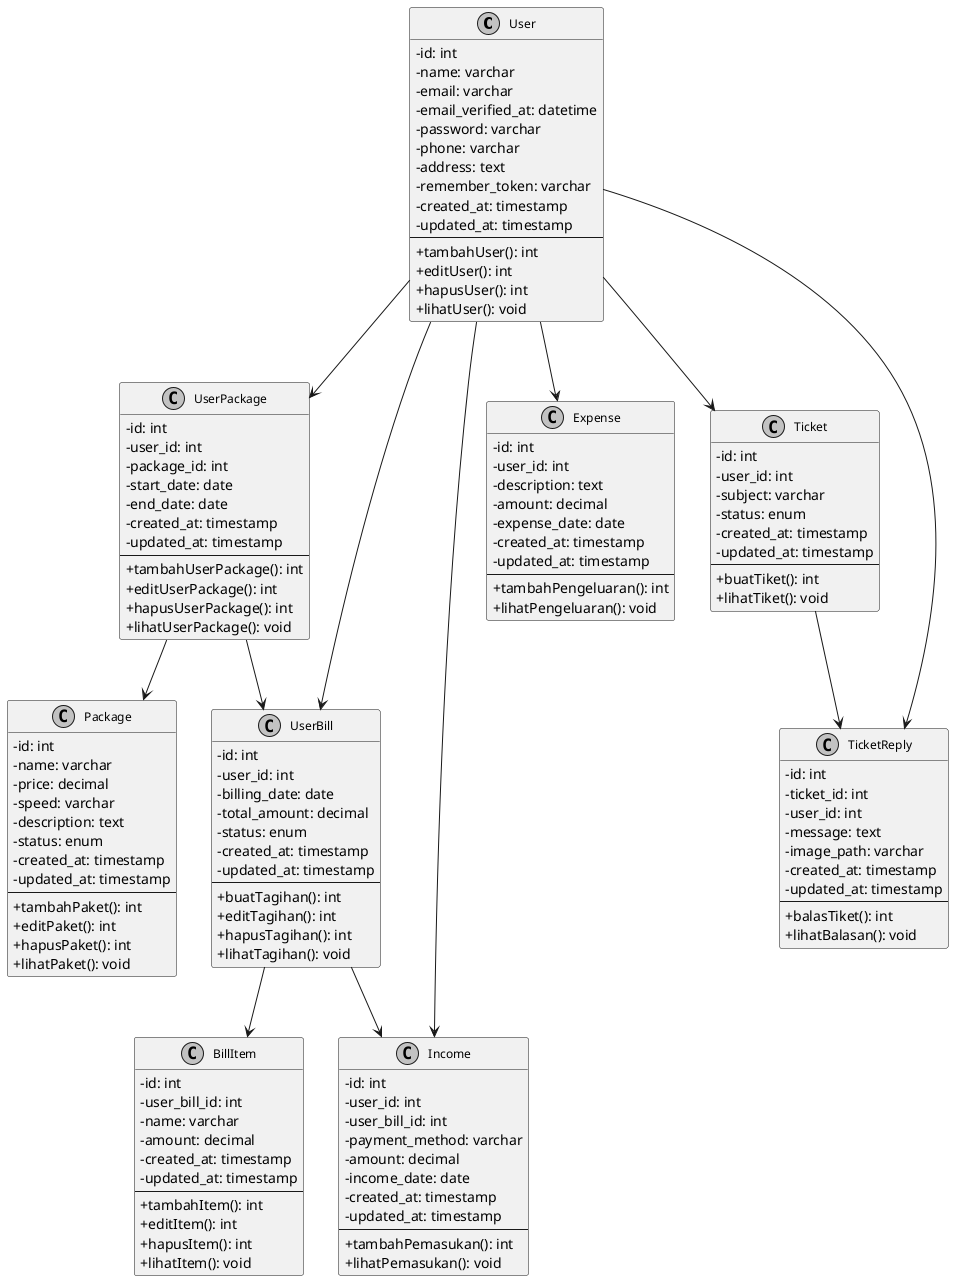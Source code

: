 
@startuml
skinparam monochrome true
skinparam classAttributeIconSize 0
skinparam classFontSize 12

' === USER DAN LANGGANAN ===
class User {
  - id: int
  - name: varchar
  - email: varchar
  - email_verified_at: datetime
  - password: varchar
  - phone: varchar
  - address: text
  - remember_token: varchar
  - created_at: timestamp
  - updated_at: timestamp
  --
  + tambahUser(): int
  + editUser(): int
  + hapusUser(): int
  + lihatUser(): void
}

class Package {
  - id: int
  - name: varchar
  - price: decimal
  - speed: varchar
  - description: text
  - status: enum
  - created_at: timestamp
  - updated_at: timestamp
  --
  + tambahPaket(): int
  + editPaket(): int
  + hapusPaket(): int
  + lihatPaket(): void
}

class UserPackage {
  - id: int
  - user_id: int
  - package_id: int
  - start_date: date
  - end_date: date
  - created_at: timestamp
  - updated_at: timestamp
  --
  + tambahUserPackage(): int
  + editUserPackage(): int
  + hapusUserPackage(): int
  + lihatUserPackage(): void
}

' === PENAGIHAN DAN PEMBAYARAN ===
class UserBill {
  - id: int
  - user_id: int
  - billing_date: date
  - total_amount: decimal
  - status: enum
  - created_at: timestamp
  - updated_at: timestamp
  --
  + buatTagihan(): int
  + editTagihan(): int
  + hapusTagihan(): int
  + lihatTagihan(): void
}

class BillItem {
  - id: int
  - user_bill_id: int
  - name: varchar
  - amount: decimal
  - created_at: timestamp
  - updated_at: timestamp
  --
  + tambahItem(): int
  + editItem(): int
  + hapusItem(): int
  + lihatItem(): void
}

class Income {
  - id: int
  - user_id: int
  - user_bill_id: int
  - payment_method: varchar
  - amount: decimal
  - income_date: date
  - created_at: timestamp
  - updated_at: timestamp
  --
  + tambahPemasukan(): int
  + lihatPemasukan(): void
}

class Expense {
  - id: int
  - user_id: int
  - description: text
  - amount: decimal
  - expense_date: date
  - created_at: timestamp
  - updated_at: timestamp
  --
  + tambahPengeluaran(): int
  + lihatPengeluaran(): void
}

' === TIKET BANTUAN ===
class Ticket {
  - id: int
  - user_id: int
  - subject: varchar
  - status: enum
  - created_at: timestamp
  - updated_at: timestamp
  --
  + buatTiket(): int
  + lihatTiket(): void
}

class TicketReply {
  - id: int
  - ticket_id: int
  - user_id: int
  - message: text
  - image_path: varchar
  - created_at: timestamp
  - updated_at: timestamp
  --
  + balasTiket(): int
  + lihatBalasan(): void
}

' === RELASI ===
User --> UserPackage
UserPackage --> Package
User --> UserBill
UserPackage --> UserBill
UserBill --> BillItem
User --> Income
UserBill --> Income
User --> Expense
User --> Ticket
Ticket --> TicketReply
User --> TicketReply

@enduml

